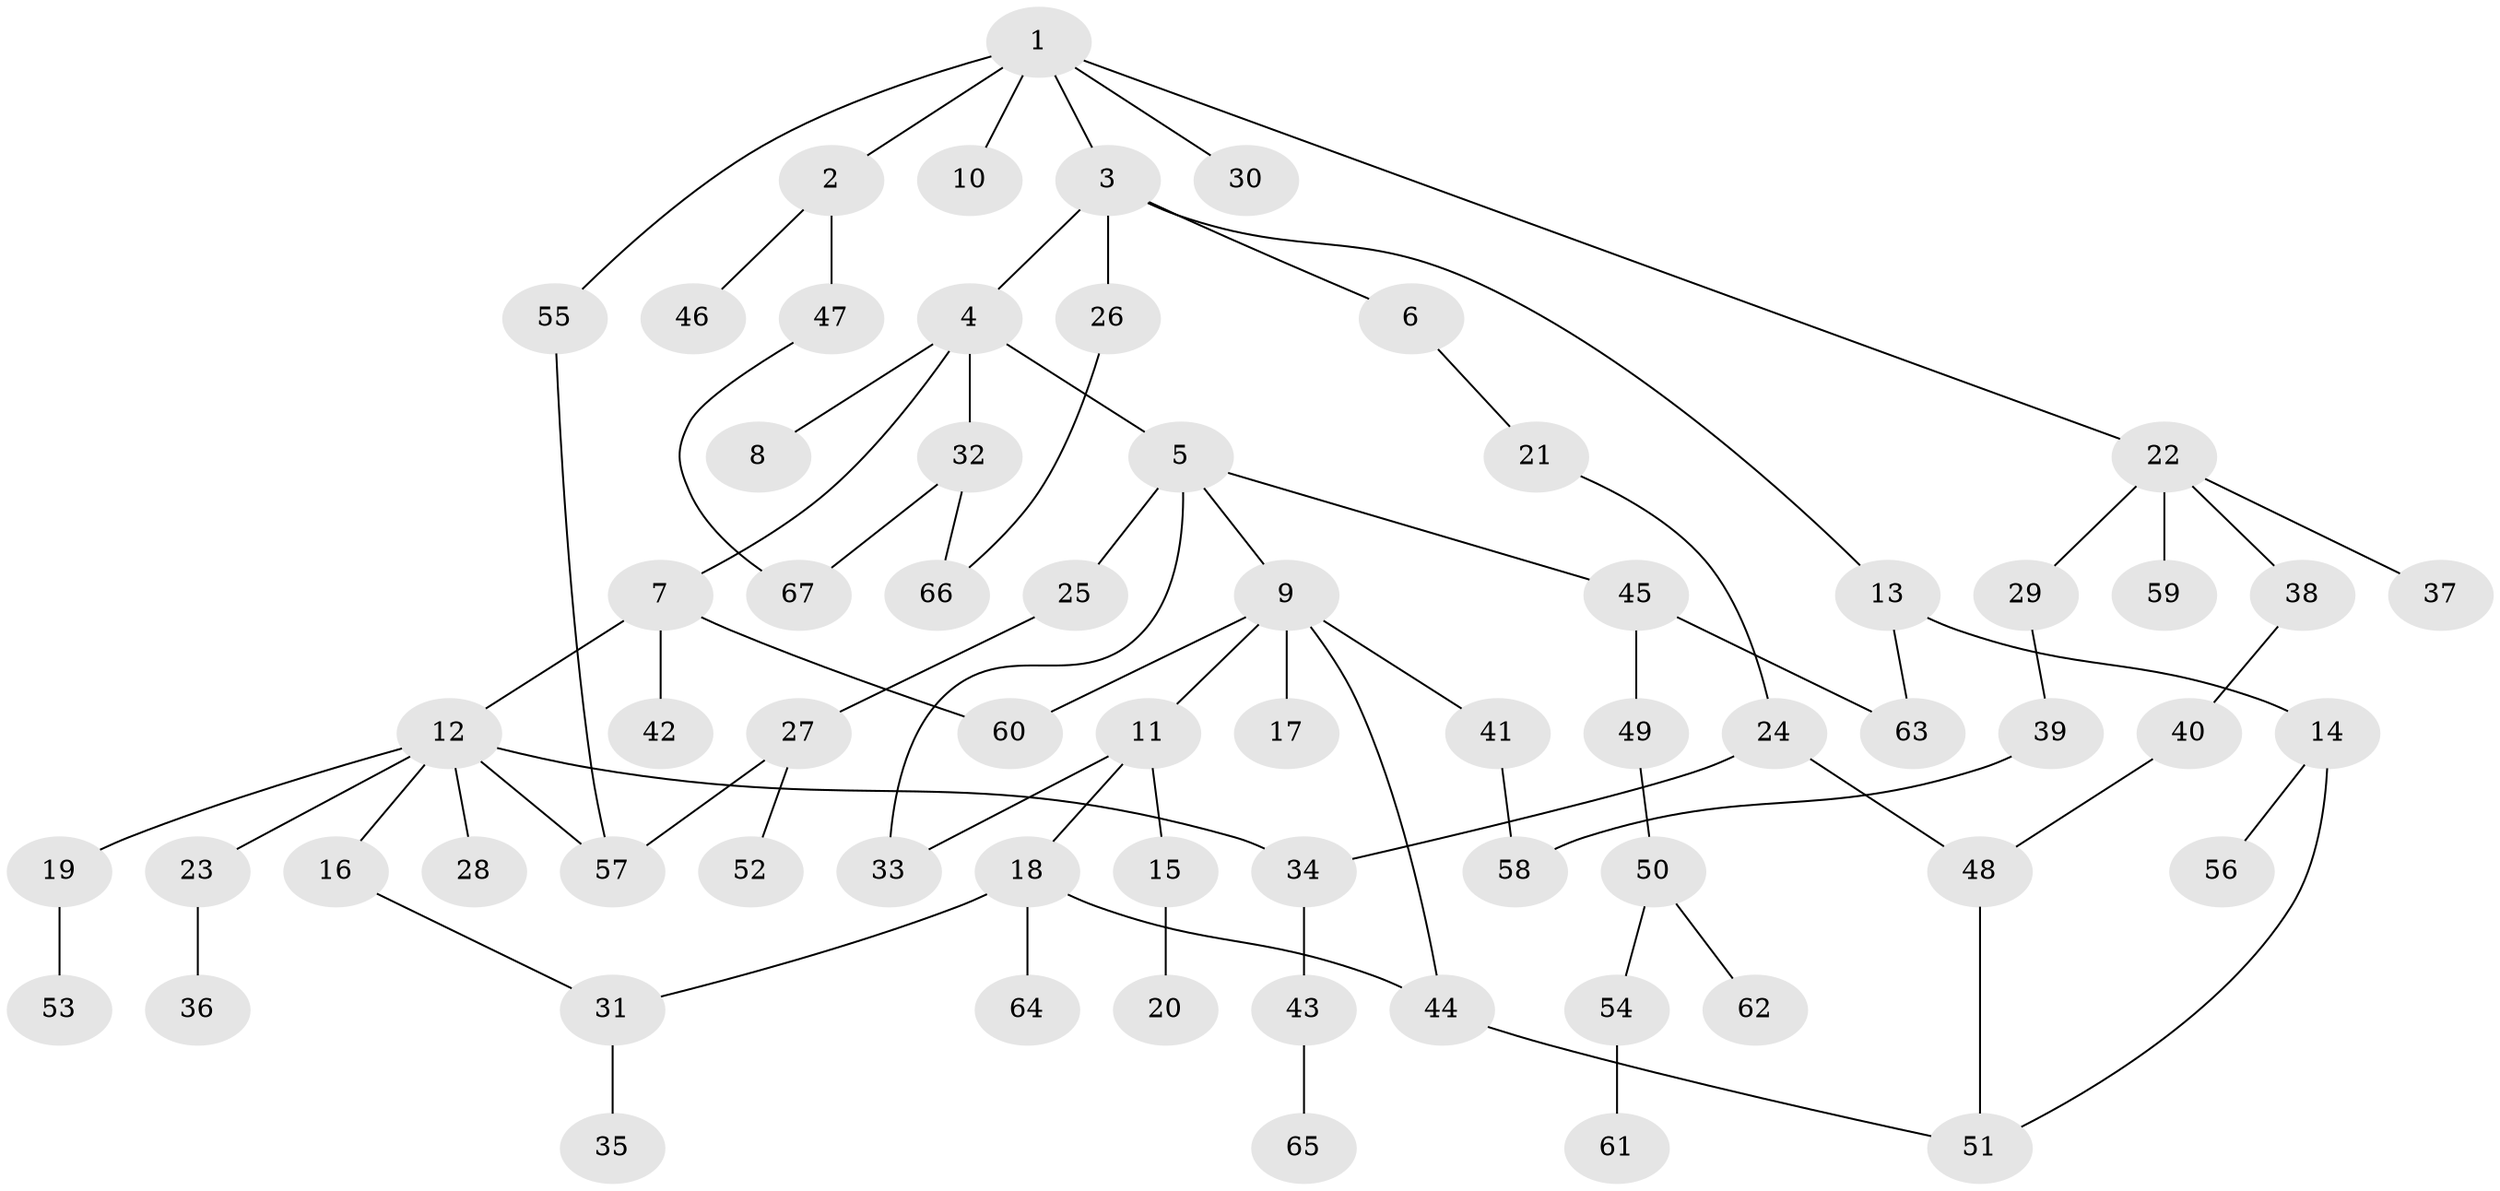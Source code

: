 // coarse degree distribution, {5: 0.07317073170731707, 2: 0.34146341463414637, 8: 0.04878048780487805, 3: 0.14634146341463414, 1: 0.2682926829268293, 4: 0.12195121951219512}
// Generated by graph-tools (version 1.1) at 2025/41/03/06/25 10:41:26]
// undirected, 67 vertices, 80 edges
graph export_dot {
graph [start="1"]
  node [color=gray90,style=filled];
  1;
  2;
  3;
  4;
  5;
  6;
  7;
  8;
  9;
  10;
  11;
  12;
  13;
  14;
  15;
  16;
  17;
  18;
  19;
  20;
  21;
  22;
  23;
  24;
  25;
  26;
  27;
  28;
  29;
  30;
  31;
  32;
  33;
  34;
  35;
  36;
  37;
  38;
  39;
  40;
  41;
  42;
  43;
  44;
  45;
  46;
  47;
  48;
  49;
  50;
  51;
  52;
  53;
  54;
  55;
  56;
  57;
  58;
  59;
  60;
  61;
  62;
  63;
  64;
  65;
  66;
  67;
  1 -- 2;
  1 -- 3;
  1 -- 10;
  1 -- 22;
  1 -- 30;
  1 -- 55;
  2 -- 46;
  2 -- 47;
  3 -- 4;
  3 -- 6;
  3 -- 13;
  3 -- 26;
  4 -- 5;
  4 -- 7;
  4 -- 8;
  4 -- 32;
  5 -- 9;
  5 -- 25;
  5 -- 45;
  5 -- 33;
  6 -- 21;
  7 -- 12;
  7 -- 42;
  7 -- 60;
  9 -- 11;
  9 -- 17;
  9 -- 41;
  9 -- 60;
  9 -- 44;
  11 -- 15;
  11 -- 18;
  11 -- 33;
  12 -- 16;
  12 -- 19;
  12 -- 23;
  12 -- 28;
  12 -- 57;
  12 -- 34;
  13 -- 14;
  13 -- 63;
  14 -- 56;
  14 -- 51;
  15 -- 20;
  16 -- 31;
  18 -- 44;
  18 -- 64;
  18 -- 31;
  19 -- 53;
  21 -- 24;
  22 -- 29;
  22 -- 37;
  22 -- 38;
  22 -- 59;
  23 -- 36;
  24 -- 34;
  24 -- 48;
  25 -- 27;
  26 -- 66;
  27 -- 52;
  27 -- 57;
  29 -- 39;
  31 -- 35;
  32 -- 66;
  32 -- 67;
  34 -- 43;
  38 -- 40;
  39 -- 58;
  40 -- 48;
  41 -- 58;
  43 -- 65;
  44 -- 51;
  45 -- 49;
  45 -- 63;
  47 -- 67;
  48 -- 51;
  49 -- 50;
  50 -- 54;
  50 -- 62;
  54 -- 61;
  55 -- 57;
}
